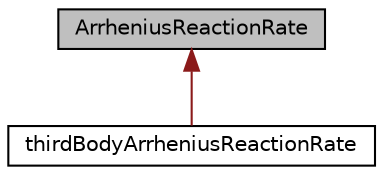 digraph "ArrheniusReactionRate"
{
  bgcolor="transparent";
  edge [fontname="Helvetica",fontsize="10",labelfontname="Helvetica",labelfontsize="10"];
  node [fontname="Helvetica",fontsize="10",shape=record];
  Node1 [label="ArrheniusReactionRate",height=0.2,width=0.4,color="black", fillcolor="grey75", style="filled", fontcolor="black"];
  Node1 -> Node2 [dir="back",color="firebrick4",fontsize="10",style="solid",fontname="Helvetica"];
  Node2 [label="thirdBodyArrheniusReactionRate",height=0.2,width=0.4,color="black",URL="$a02687.html",tooltip="Arrhenius reaction rate enhanced by third-body interation. "];
}
